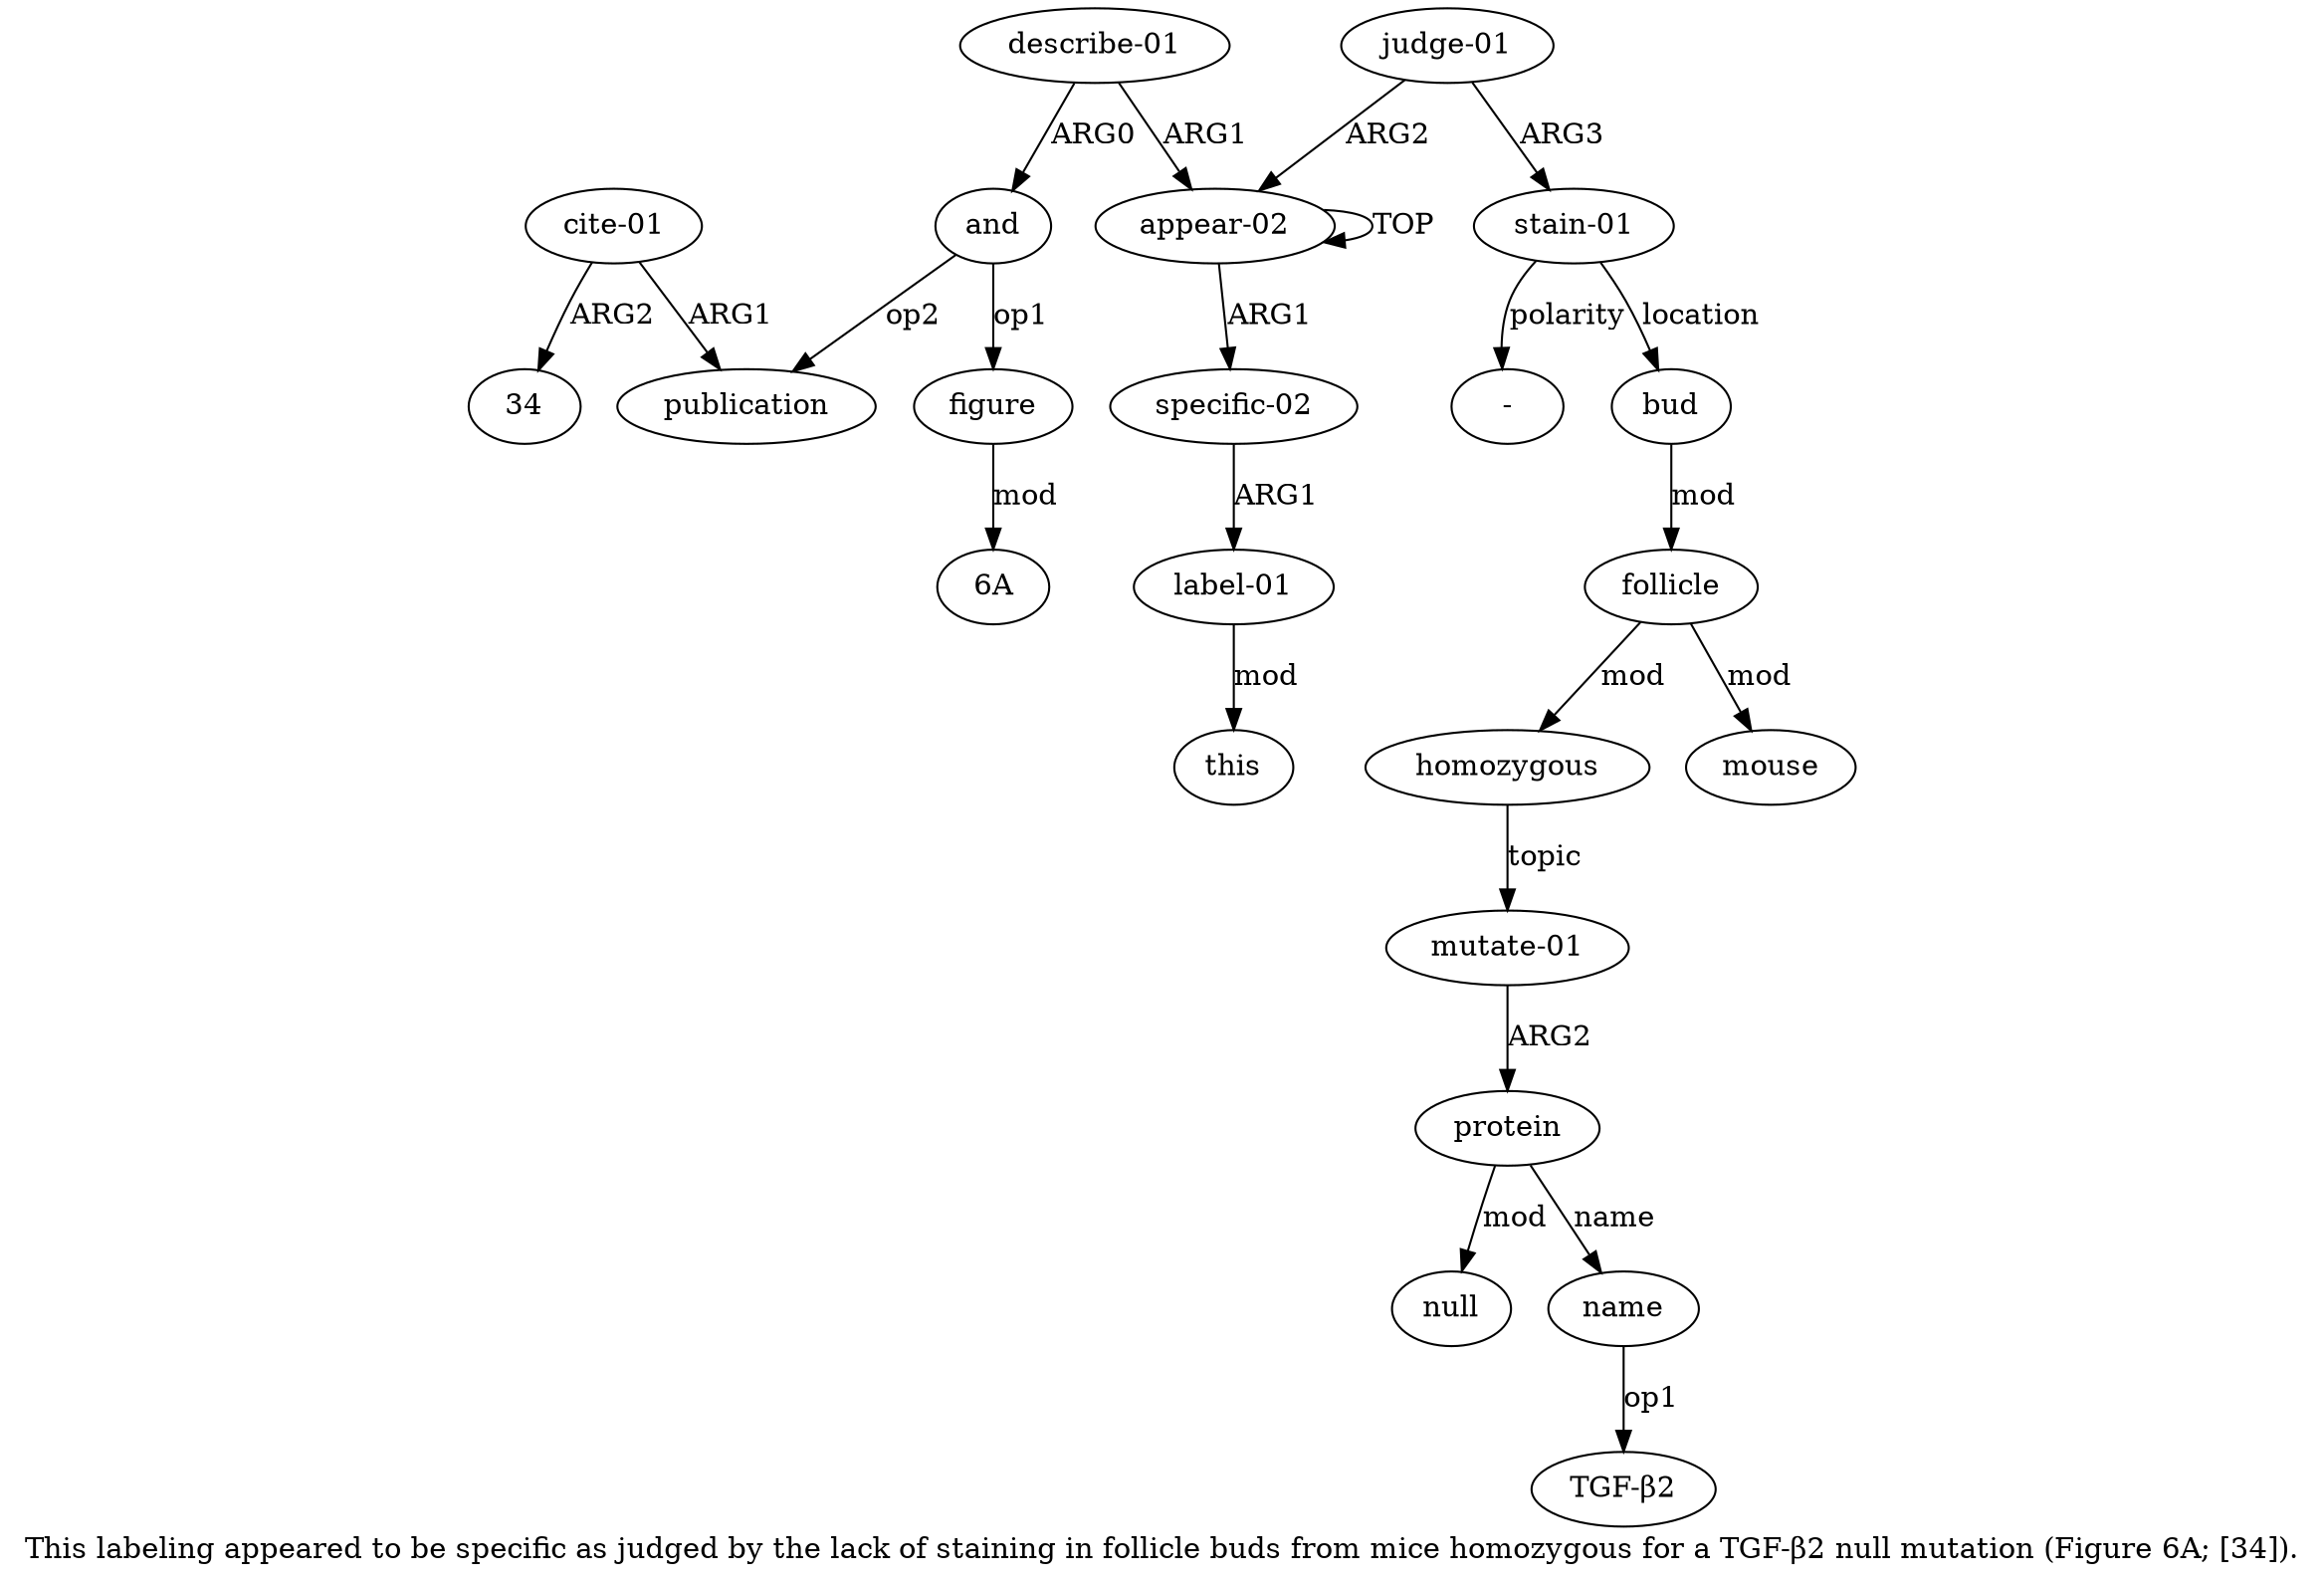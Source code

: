 digraph  {
	graph [label="This labeling appeared to be specific as judged by the lack of staining in follicle buds from mice homozygous for a TGF-β2 null \
mutation (Figure 6A; [34])."];
	node [label="\N"];
	"a16 6A"	 [color=black,
		gold_ind=-1,
		gold_label="6A",
		label="6A",
		test_ind=-1,
		test_label="6A"];
	"a12 TGF-β2"	 [color=black,
		gold_ind=-1,
		gold_label="TGF-β2",
		label="TGF-β2",
		test_ind=-1,
		test_label="TGF-β2"];
	"a18 34"	 [color=black,
		gold_ind=-1,
		gold_label=34,
		label=34,
		test_ind=-1,
		test_label=34];
	a15	 [color=black,
		gold_ind=15,
		gold_label=and,
		label=and,
		test_ind=15,
		test_label=and];
	a17	 [color=black,
		gold_ind=17,
		gold_label=publication,
		label=publication,
		test_ind=17,
		test_label=publication];
	a15 -> a17 [key=0,
	color=black,
	gold_label=op2,
	label=op2,
	test_label=op2];
a16 [color=black,
	gold_ind=16,
	gold_label=figure,
	label=figure,
	test_ind=16,
	test_label=figure];
a15 -> a16 [key=0,
color=black,
gold_label=op1,
label=op1,
test_label=op1];
a14 [color=black,
gold_ind=14,
gold_label="describe-01",
label="describe-01",
test_ind=14,
test_label="describe-01"];
a14 -> a15 [key=0,
color=black,
gold_label=ARG0,
label=ARG0,
test_label=ARG0];
a0 [color=black,
gold_ind=0,
gold_label="appear-02",
label="appear-02",
test_ind=0,
test_label="appear-02"];
a14 -> a0 [key=0,
color=black,
gold_label=ARG1,
label=ARG1,
test_label=ARG1];
a16 -> "a16 6A" [key=0,
color=black,
gold_label=mod,
label=mod,
test_label=mod];
a11 [color=black,
gold_ind=11,
gold_label=protein,
label=protein,
test_ind=11,
test_label=protein];
a13 [color=black,
gold_ind=13,
gold_label=null,
label=null,
test_ind=13,
test_label=null];
a11 -> a13 [key=0,
color=black,
gold_label=mod,
label=mod,
test_label=mod];
a12 [color=black,
gold_ind=12,
gold_label=name,
label=name,
test_ind=12,
test_label=name];
a11 -> a12 [key=0,
color=black,
gold_label=name,
label=name,
test_label=name];
a10 [color=black,
gold_ind=10,
gold_label="mutate-01",
label="mutate-01",
test_ind=10,
test_label="mutate-01"];
a10 -> a11 [key=0,
color=black,
gold_label=ARG2,
label=ARG2,
test_label=ARG2];
a12 -> "a12 TGF-β2" [key=0,
color=black,
gold_label=op1,
label=op1,
test_label=op1];
a18 [color=black,
gold_ind=18,
gold_label="cite-01",
label="cite-01",
test_ind=18,
test_label="cite-01"];
a18 -> "a18 34" [key=0,
color=black,
gold_label=ARG2,
label=ARG2,
test_label=ARG2];
a18 -> a17 [key=0,
color=black,
gold_label=ARG1,
label=ARG1,
test_label=ARG1];
"a5 -" [color=black,
gold_ind=-1,
gold_label="-",
label="-",
test_ind=-1,
test_label="-"];
a1 [color=black,
gold_ind=1,
gold_label="specific-02",
label="specific-02",
test_ind=1,
test_label="specific-02"];
a2 [color=black,
gold_ind=2,
gold_label="label-01",
label="label-01",
test_ind=2,
test_label="label-01"];
a1 -> a2 [key=0,
color=black,
gold_label=ARG1,
label=ARG1,
test_label=ARG1];
a0 -> a1 [key=0,
color=black,
gold_label=ARG1,
label=ARG1,
test_label=ARG1];
a0 -> a0 [key=0,
color=black,
gold_label=TOP,
label=TOP,
test_label=TOP];
a3 [color=black,
gold_ind=3,
gold_label=this,
label=this,
test_ind=3,
test_label=this];
a2 -> a3 [key=0,
color=black,
gold_label=mod,
label=mod,
test_label=mod];
a5 [color=black,
gold_ind=5,
gold_label="stain-01",
label="stain-01",
test_ind=5,
test_label="stain-01"];
a5 -> "a5 -" [key=0,
color=black,
gold_label=polarity,
label=polarity,
test_label=polarity];
a6 [color=black,
gold_ind=6,
gold_label=bud,
label=bud,
test_ind=6,
test_label=bud];
a5 -> a6 [key=0,
color=black,
gold_label=location,
label=location,
test_label=location];
a4 [color=black,
gold_ind=4,
gold_label="judge-01",
label="judge-01",
test_ind=4,
test_label="judge-01"];
a4 -> a0 [key=0,
color=black,
gold_label=ARG2,
label=ARG2,
test_label=ARG2];
a4 -> a5 [key=0,
color=black,
gold_label=ARG3,
label=ARG3,
test_label=ARG3];
a7 [color=black,
gold_ind=7,
gold_label=follicle,
label=follicle,
test_ind=7,
test_label=follicle];
a9 [color=black,
gold_ind=9,
gold_label=homozygous,
label=homozygous,
test_ind=9,
test_label=homozygous];
a7 -> a9 [key=0,
color=black,
gold_label=mod,
label=mod,
test_label=mod];
a8 [color=black,
gold_ind=8,
gold_label=mouse,
label=mouse,
test_ind=8,
test_label=mouse];
a7 -> a8 [key=0,
color=black,
gold_label=mod,
label=mod,
test_label=mod];
a6 -> a7 [key=0,
color=black,
gold_label=mod,
label=mod,
test_label=mod];
a9 -> a10 [key=0,
color=black,
gold_label=topic,
label=topic,
test_label=topic];
}
